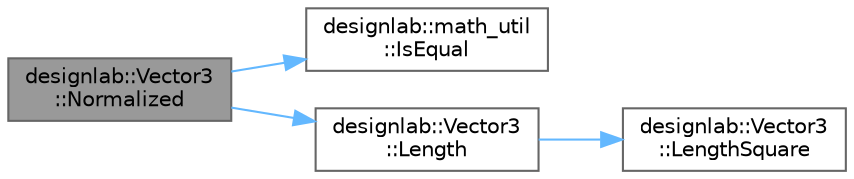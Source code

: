digraph "designlab::Vector3::Normalized"
{
 // LATEX_PDF_SIZE
  bgcolor="transparent";
  edge [fontname=Helvetica,fontsize=10,labelfontname=Helvetica,labelfontsize=10];
  node [fontname=Helvetica,fontsize=10,shape=box,height=0.2,width=0.4];
  rankdir="LR";
  Node1 [id="Node000001",label="designlab::Vector3\l::Normalized",height=0.2,width=0.4,color="gray40", fillcolor="grey60", style="filled", fontcolor="black",tooltip="単位ベクトルを返す．normalizeとは，ベクトルを正規化（単位ベクトルに変換）する操作を表す．絶対値が0のベクトルを使用しないこと!"];
  Node1 -> Node2 [id="edge1_Node000001_Node000002",color="steelblue1",style="solid",tooltip=" "];
  Node2 [id="Node000002",label="designlab::math_util\l::IsEqual",height=0.2,width=0.4,color="grey40", fillcolor="white", style="filled",URL="$namespacedesignlab_1_1math__util.html#a44a42787b2445c454d3afed817c1769e",tooltip="C++において，小数同士の計算は誤差が出てしまう．誤差込みで値が等しいか調べる．"];
  Node1 -> Node3 [id="edge2_Node000001_Node000003",color="steelblue1",style="solid",tooltip=" "];
  Node3 [id="Node000003",label="designlab::Vector3\l::Length",height=0.2,width=0.4,color="grey40", fillcolor="white", style="filled",URL="$structdesignlab_1_1_vector3.html#a1a64cf59595f7a858075f4899815f66a",tooltip="ベクトルの長さを返す．sqrt(ルートの計算)がまぁまぁ重いので，lengthSquareでいいならそっちを使うべき．"];
  Node3 -> Node4 [id="edge3_Node000003_Node000004",color="steelblue1",style="solid",tooltip=" "];
  Node4 [id="Node000004",label="designlab::Vector3\l::LengthSquare",height=0.2,width=0.4,color="grey40", fillcolor="white", style="filled",URL="$structdesignlab_1_1_vector3.html#a060a9822b0cfc9aa6f2dd74c318f3201",tooltip="ベクトルの長さの2乗を返す．sqrt(ルートの計算)がまぁまぁ重いのでこっちを使えるなら使うべき．"];
}
